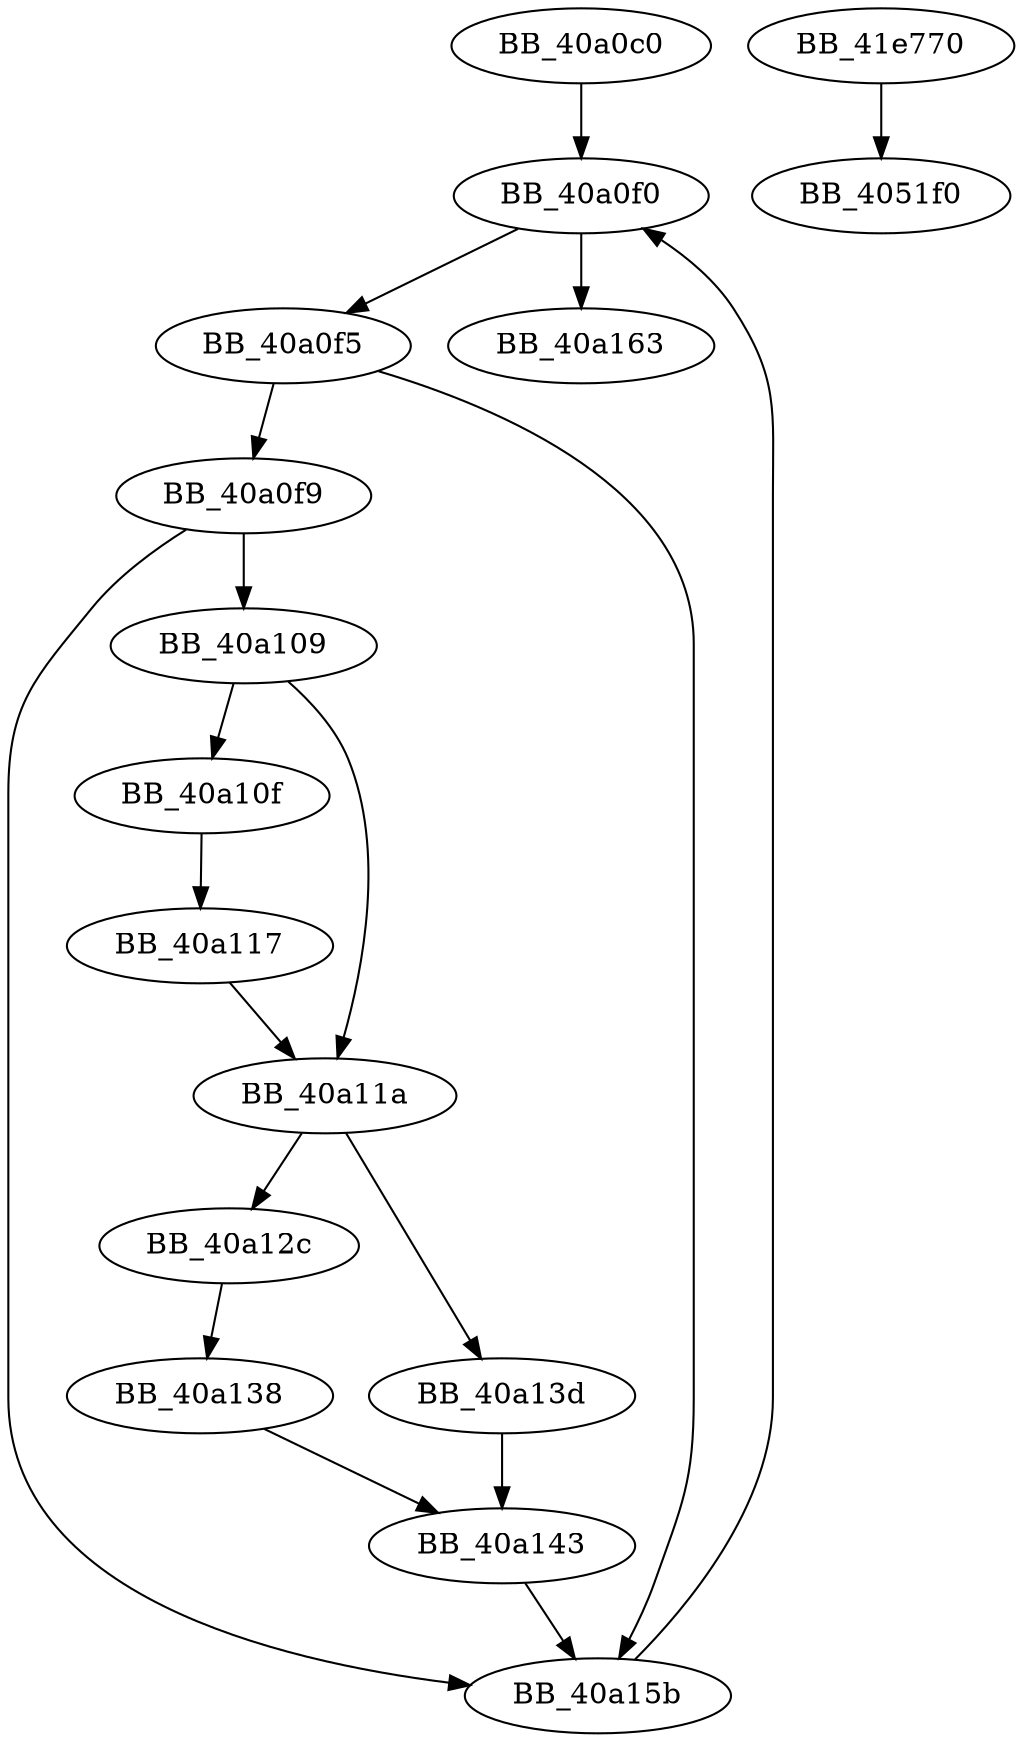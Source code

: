 DiGraph sub_40A0C0{
BB_40a0c0->BB_40a0f0
BB_40a0f0->BB_40a0f5
BB_40a0f0->BB_40a163
BB_40a0f5->BB_40a0f9
BB_40a0f5->BB_40a15b
BB_40a0f9->BB_40a109
BB_40a0f9->BB_40a15b
BB_40a109->BB_40a10f
BB_40a109->BB_40a11a
BB_40a10f->BB_40a117
BB_40a117->BB_40a11a
BB_40a11a->BB_40a12c
BB_40a11a->BB_40a13d
BB_40a12c->BB_40a138
BB_40a138->BB_40a143
BB_40a13d->BB_40a143
BB_40a143->BB_40a15b
BB_40a15b->BB_40a0f0
BB_41e770->BB_4051f0
}
